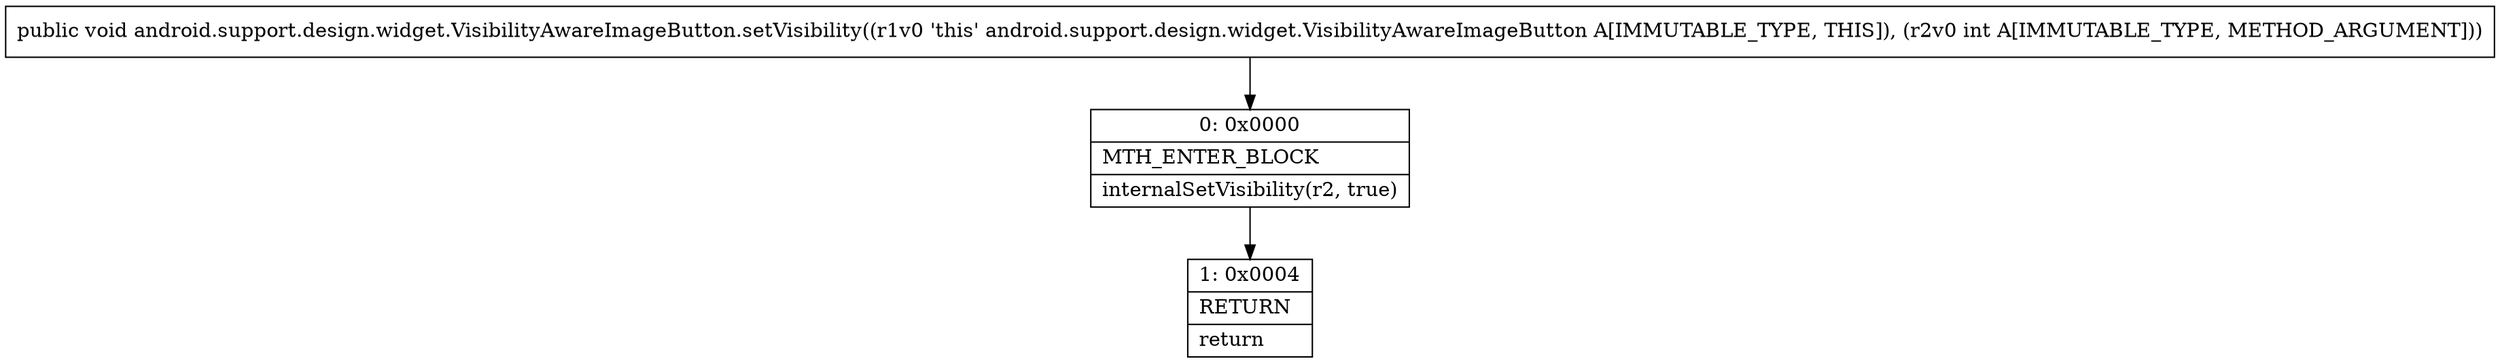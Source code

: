 digraph "CFG forandroid.support.design.widget.VisibilityAwareImageButton.setVisibility(I)V" {
Node_0 [shape=record,label="{0\:\ 0x0000|MTH_ENTER_BLOCK\l|internalSetVisibility(r2, true)\l}"];
Node_1 [shape=record,label="{1\:\ 0x0004|RETURN\l|return\l}"];
MethodNode[shape=record,label="{public void android.support.design.widget.VisibilityAwareImageButton.setVisibility((r1v0 'this' android.support.design.widget.VisibilityAwareImageButton A[IMMUTABLE_TYPE, THIS]), (r2v0 int A[IMMUTABLE_TYPE, METHOD_ARGUMENT])) }"];
MethodNode -> Node_0;
Node_0 -> Node_1;
}

